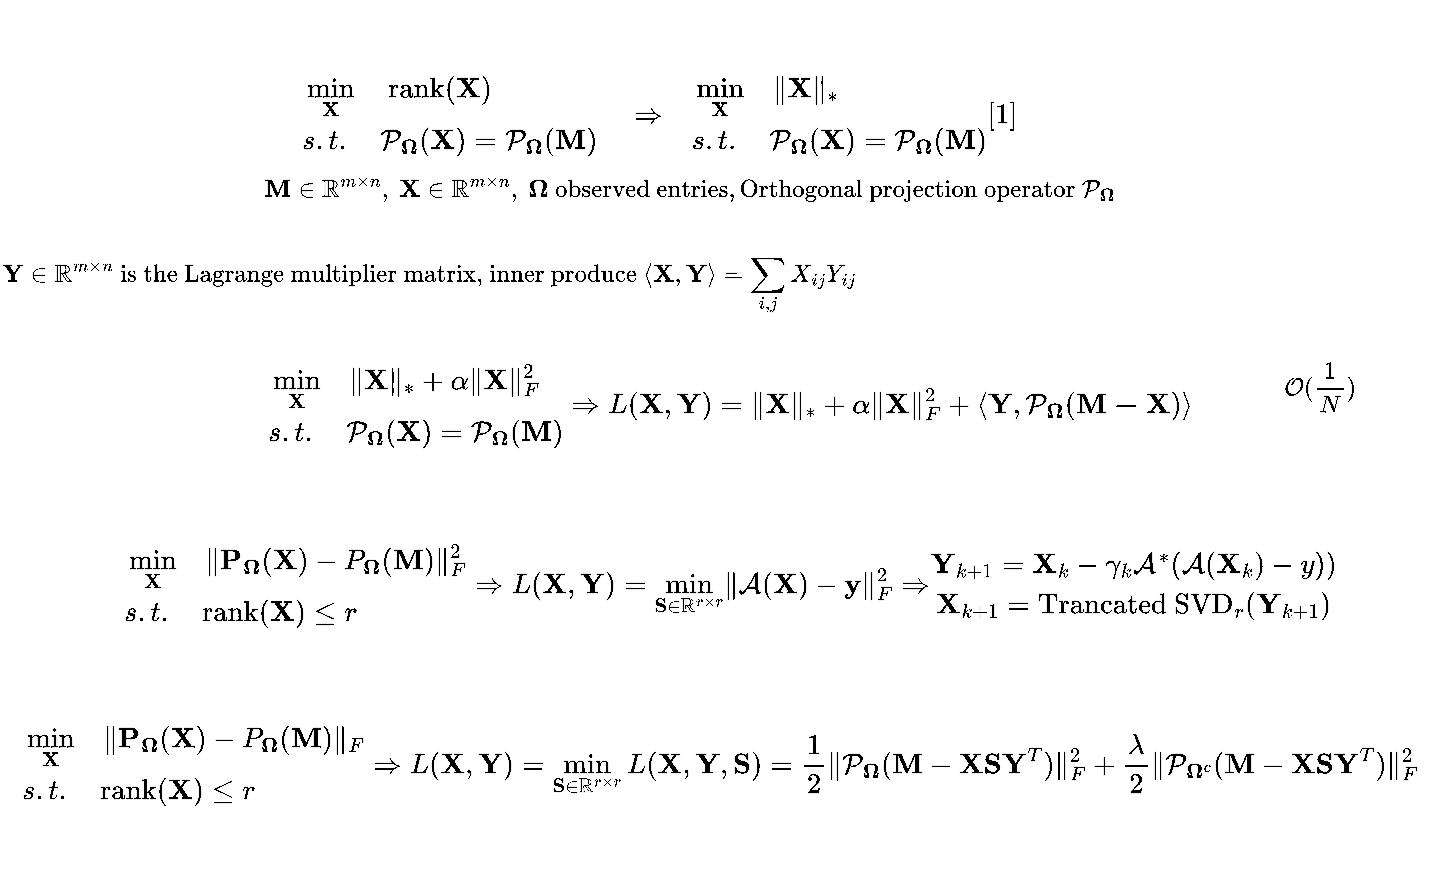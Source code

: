 <mxfile version="15.8.7" type="device"><diagram id="dCUDjBYFxlZQfLYV9F5L" name="第 1 页"><mxGraphModel dx="834" dy="594" grid="1" gridSize="10" guides="1" tooltips="1" connect="1" arrows="1" fold="1" page="1" pageScale="1" pageWidth="827" pageHeight="1169" math="1" shadow="0"><root><mxCell id="0"/><mxCell id="1" parent="0"/><mxCell id="xZ1UbAJdotstemb92RxR-1" value="$$\begin{aligned}&amp;amp;\min_{\mathbf&amp;nbsp;X}\quad \text{rank}(\mathbf X)\\ &amp;amp;s.t.\quad\mathcal P_{\mathbf \Omega}(\mathbf X)=\mathcal P_{\mathbf \Omega}(\mathbf M)\end{aligned}&lt;br&gt;\quad\Rightarrow\quad&lt;br&gt;\begin{aligned}&amp;amp;\min_{\mathbf&amp;nbsp;X}\quad \lVert\mathbf X\rVert_*\\ &amp;amp;s.t.\quad\mathcal P_{\mathbf \Omega}(\mathbf X)=\mathcal P_{\mathbf \Omega}(\mathbf M)\end{aligned}[1]&lt;br&gt;$$" style="text;html=1;strokeColor=none;fillColor=none;align=center;verticalAlign=middle;whiteSpace=wrap;rounded=0;" vertex="1" parent="1"><mxGeometry x="160" y="40" width="380" height="80" as="geometry"/></mxCell><mxCell id="xZ1UbAJdotstemb92RxR-2" value="$$\begin{aligned}&amp;amp;\min_{\mathbf&amp;nbsp;X}\quad \lVert\mathbf X\rVert_* + \alpha\lVert\mathbf X\rVert^2_F&lt;br&gt;\\ &amp;amp;s.t.\quad\mathcal P_{\mathbf\Omega}(\mathbf X)=\mathcal P_{\mathbf\Omega}&lt;br&gt;(\mathbf M) \end{aligned}\Rightarrow L(\mathbf X,\mathbf Y) = \lVert\mathbf X\rVert_* + \alpha \lVert\mathbf X\rVert^2_F + \langle\mathbf Y, \mathcal P_{\mathbf\Omega}(\mathbf{M-X})\rangle&lt;br&gt;&amp;nbsp;&lt;br&gt;$$" style="text;html=1;strokeColor=none;fillColor=none;align=center;verticalAlign=middle;whiteSpace=wrap;rounded=0;" vertex="1" parent="1"><mxGeometry x="140" y="190" width="490" height="70" as="geometry"/></mxCell><mxCell id="xZ1UbAJdotstemb92RxR-4" value="$$\mathbf M\in\mathbb{R}^{m\times n},\ \mathbf X\in\mathbb{R}^{m\times n},\ \mathbf\Omega\text{ observed entries}, \text{Orthogonal projection operator }\mathcal P_{\mathbf\Omega}$$&lt;span class=&quot;md-math-tex md-inline-math-container&quot; style=&quot;box-sizing: border-box ; color: rgb(48 , 68 , 85) ; font-family: &amp;#34;hack&amp;#34; , &amp;#34;source han serif sc&amp;#34; , &amp;#34;fira code&amp;#34; , &amp;#34;menlo&amp;#34; , &amp;#34;ubuntu mono&amp;#34; , &amp;#34;consolas&amp;#34; ; word-spacing: 0.6px ; background-color: rgb(255 , 255 , 255)&quot;&gt;&lt;/span&gt;&lt;span class=&quot;md-math-tex md-inline-math-container&quot; style=&quot;box-sizing: border-box ; color: rgb(48 , 68 , 85) ; font-family: &amp;#34;hack&amp;#34; , &amp;#34;source han serif sc&amp;#34; , &amp;#34;fira code&amp;#34; , &amp;#34;menlo&amp;#34; , &amp;#34;ubuntu mono&amp;#34; , &amp;#34;consolas&amp;#34; ; word-spacing: 0.6px ; background-color: rgb(255 , 255 , 255)&quot;&gt;&lt;/span&gt;" style="text;whiteSpace=wrap;html=1;fontFamily=Times New Roman;" vertex="1" parent="1"><mxGeometry x="150" y="90" width="430" height="40" as="geometry"/></mxCell><mxCell id="xZ1UbAJdotstemb92RxR-5" value="$$\mathbf Y\in\mathbb{R}^{m\times n} \text{ is the Lagrange multiplier matrix, inner produce }\langle\mathbf X,\mathbf Y\rangle=\sum\limits_{i,j}X_{ij}Y_{ij}$$" style="text;html=1;strokeColor=none;fillColor=none;align=center;verticalAlign=middle;whiteSpace=wrap;rounded=0;fontFamily=Times New Roman;" vertex="1" parent="1"><mxGeometry x="20" y="150" width="430" height="30" as="geometry"/></mxCell><mxCell id="xZ1UbAJdotstemb92RxR-6" value="$$\mathcal O(\frac{1}{N})$$" style="text;html=1;strokeColor=none;fillColor=none;align=center;verticalAlign=middle;whiteSpace=wrap;rounded=0;fontFamily=Times New Roman;" vertex="1" parent="1"><mxGeometry x="650" y="200" width="60" height="30" as="geometry"/></mxCell><mxCell id="xZ1UbAJdotstemb92RxR-7" value="$$\begin{aligned}&amp;amp;\min_{\mathbf&amp;nbsp;X}\quad \lVert\mathbf P_{\mathbf\Omega}(\mathbf X)-P_{\mathbf\Omega}(\mathbf M)&lt;br&gt;\rVert_F \\ &amp;amp;s.t.\quad\text{rank}(\mathbf X)\leq r \end{aligned}\Rightarrow L(\mathbf X,\mathbf Y) = \min_{\mathbf S\in\mathbb R^{r\times r}} L(\mathbf&amp;nbsp;X,\mathbf&amp;nbsp;Y,\mathbf&amp;nbsp; S) = \frac{1}{2}\lVert\mathcal P_{\mathbf\Omega}(\mathbf M-\mathbf&amp;nbsp;X\mathbf&amp;nbsp;S\mathbf&amp;nbsp;Y^T)\rVert^2_F + \frac{\lambda}{2}\lVert\mathcal P_{\mathbf\Omega^c}(\mathbf M-\mathbf&amp;nbsp;X\mathbf&amp;nbsp;S\mathbf&amp;nbsp;Y^T)&lt;br&gt;\rVert^2_F&lt;br&gt;$$" style="text;html=1;strokeColor=none;fillColor=none;align=center;verticalAlign=middle;whiteSpace=wrap;rounded=0;" vertex="1" parent="1"><mxGeometry x="20" y="370" width="720" height="70" as="geometry"/></mxCell><mxCell id="xZ1UbAJdotstemb92RxR-8" value="$$\begin{aligned}&amp;amp;\min_{\mathbf&amp;nbsp;X}\quad \lVert\mathbf P_{\mathbf\Omega}(\mathbf X)-P_{\mathbf\Omega}(\mathbf M)&lt;br&gt;\rVert_F^2 \\ &amp;amp;s.t.\quad\text{rank}(\mathbf X)\leq r \end{aligned}\Rightarrow L(\mathbf X,\mathbf Y) = \min_{\mathbf S\in\mathbb R^{r\times r}} \lVert\mathcal A(\mathbf&amp;nbsp;X)-\mathbf y\rVert_F^2 \Rightarrow \begin{matrix} \mathbf Y_{k+1} = \mathbf&amp;nbsp;X_{k} - \gamma_k\mathcal A^*(\mathcal A(\mathbf&amp;nbsp;X_k)&lt;br&gt;-y))\\&lt;br&gt;\mathbf X_{k+1} = \text{Trancated SVD}_r(\mathbf Y_{k+1}&lt;br&gt;)&lt;br&gt;\end{matrix}&lt;br&gt;$$" style="text;html=1;strokeColor=none;fillColor=none;align=center;verticalAlign=middle;whiteSpace=wrap;rounded=0;" vertex="1" parent="1"><mxGeometry x="25" y="280" width="720" height="70" as="geometry"/></mxCell></root></mxGraphModel></diagram></mxfile>